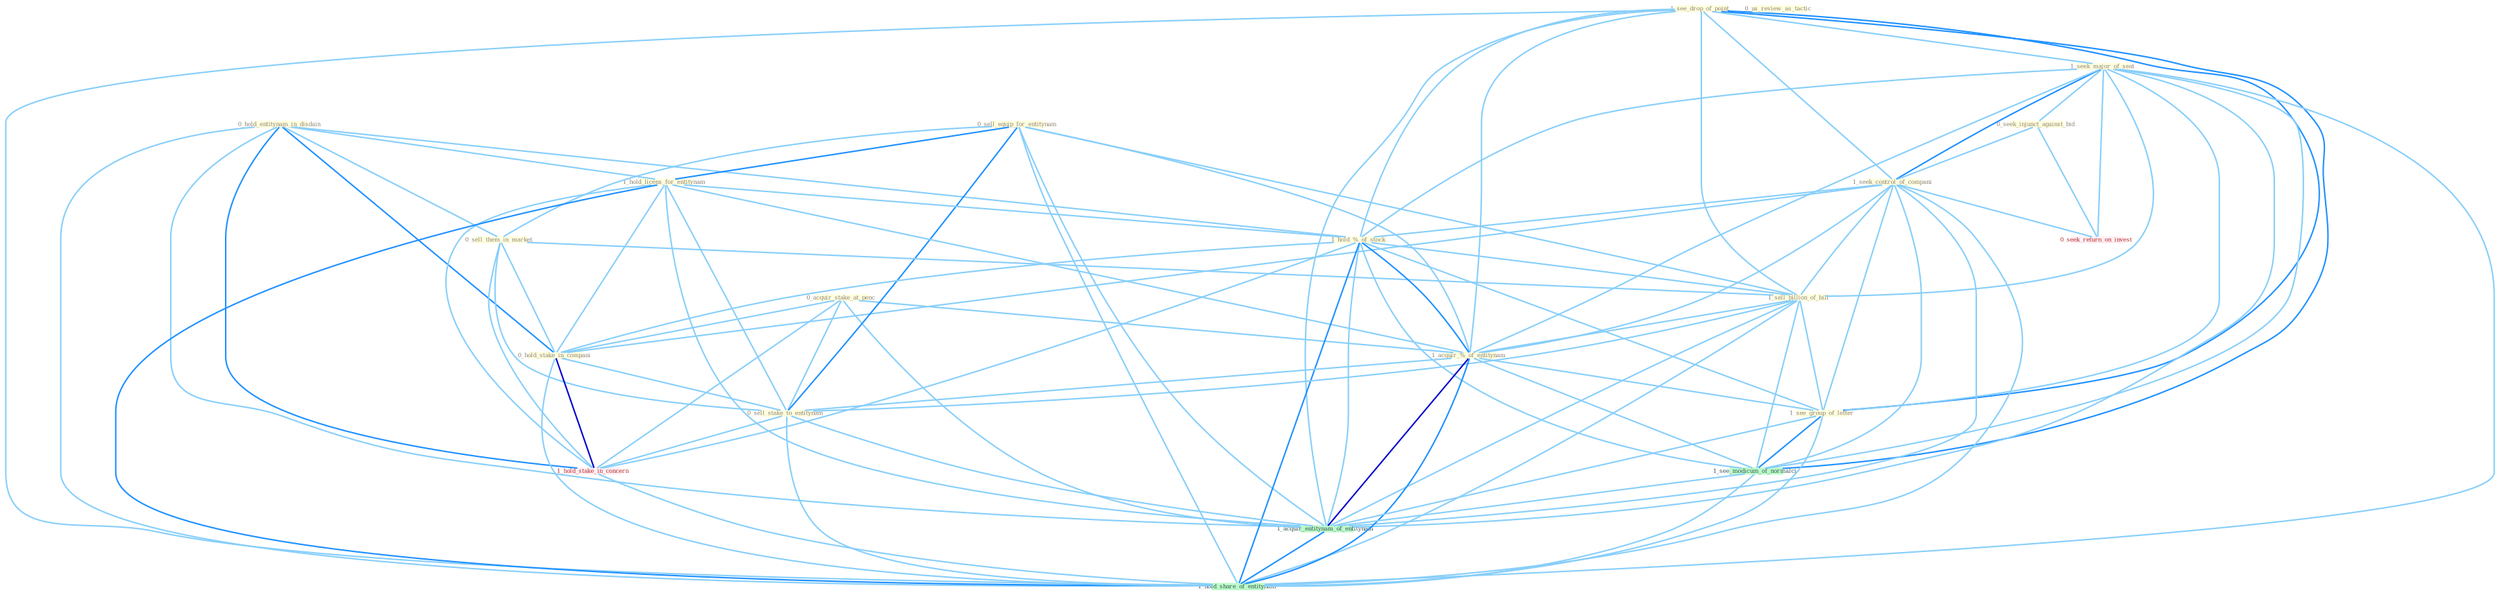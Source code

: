 Graph G{ 
    node
    [shape=polygon,style=filled,width=.5,height=.06,color="#BDFCC9",fixedsize=true,fontsize=4,
    fontcolor="#2f4f4f"];
    {node
    [color="#ffffe0", fontcolor="#8b7d6b"] "0_hold_entitynam_in_disdain " "1_see_drop_of_point " "1_seek_major_of_seat " "0_seek_injunct_against_bid " "1_seek_control_of_compani " "0_acquir_stake_at_penc " "0_sell_equip_for_entitynam " "1_hold_licens_for_entitynam " "0_sell_them_in_market " "0_us_review_as_tactic " "1_hold_%_of_stock " "1_sell_billion_of_bill " "0_hold_stake_in_compani " "1_acquir_%_of_entitynam " "0_sell_stake_to_entitynam " "1_see_group_of_letter "}
{node [color="#fff0f5", fontcolor="#b22222"] "1_hold_stake_in_concern " "0_seek_return_on_invest "}
edge [color="#B0E2FF"];

	"0_hold_entitynam_in_disdain " -- "1_hold_licens_for_entitynam " [w="1", color="#87cefa" ];
	"0_hold_entitynam_in_disdain " -- "0_sell_them_in_market " [w="1", color="#87cefa" ];
	"0_hold_entitynam_in_disdain " -- "1_hold_%_of_stock " [w="1", color="#87cefa" ];
	"0_hold_entitynam_in_disdain " -- "0_hold_stake_in_compani " [w="2", color="#1e90ff" , len=0.8];
	"0_hold_entitynam_in_disdain " -- "1_hold_stake_in_concern " [w="2", color="#1e90ff" , len=0.8];
	"0_hold_entitynam_in_disdain " -- "1_acquir_entitynam_of_entitynam " [w="1", color="#87cefa" ];
	"0_hold_entitynam_in_disdain " -- "1_hold_share_of_entitynam " [w="1", color="#87cefa" ];
	"1_see_drop_of_point " -- "1_seek_major_of_seat " [w="1", color="#87cefa" ];
	"1_see_drop_of_point " -- "1_seek_control_of_compani " [w="1", color="#87cefa" ];
	"1_see_drop_of_point " -- "1_hold_%_of_stock " [w="1", color="#87cefa" ];
	"1_see_drop_of_point " -- "1_sell_billion_of_bill " [w="1", color="#87cefa" ];
	"1_see_drop_of_point " -- "1_acquir_%_of_entitynam " [w="1", color="#87cefa" ];
	"1_see_drop_of_point " -- "1_see_group_of_letter " [w="2", color="#1e90ff" , len=0.8];
	"1_see_drop_of_point " -- "1_see_modicum_of_normalci " [w="2", color="#1e90ff" , len=0.8];
	"1_see_drop_of_point " -- "1_acquir_entitynam_of_entitynam " [w="1", color="#87cefa" ];
	"1_see_drop_of_point " -- "1_hold_share_of_entitynam " [w="1", color="#87cefa" ];
	"1_seek_major_of_seat " -- "0_seek_injunct_against_bid " [w="1", color="#87cefa" ];
	"1_seek_major_of_seat " -- "1_seek_control_of_compani " [w="2", color="#1e90ff" , len=0.8];
	"1_seek_major_of_seat " -- "1_hold_%_of_stock " [w="1", color="#87cefa" ];
	"1_seek_major_of_seat " -- "1_sell_billion_of_bill " [w="1", color="#87cefa" ];
	"1_seek_major_of_seat " -- "1_acquir_%_of_entitynam " [w="1", color="#87cefa" ];
	"1_seek_major_of_seat " -- "1_see_group_of_letter " [w="1", color="#87cefa" ];
	"1_seek_major_of_seat " -- "0_seek_return_on_invest " [w="1", color="#87cefa" ];
	"1_seek_major_of_seat " -- "1_see_modicum_of_normalci " [w="1", color="#87cefa" ];
	"1_seek_major_of_seat " -- "1_acquir_entitynam_of_entitynam " [w="1", color="#87cefa" ];
	"1_seek_major_of_seat " -- "1_hold_share_of_entitynam " [w="1", color="#87cefa" ];
	"0_seek_injunct_against_bid " -- "1_seek_control_of_compani " [w="1", color="#87cefa" ];
	"0_seek_injunct_against_bid " -- "0_seek_return_on_invest " [w="1", color="#87cefa" ];
	"1_seek_control_of_compani " -- "1_hold_%_of_stock " [w="1", color="#87cefa" ];
	"1_seek_control_of_compani " -- "1_sell_billion_of_bill " [w="1", color="#87cefa" ];
	"1_seek_control_of_compani " -- "0_hold_stake_in_compani " [w="1", color="#87cefa" ];
	"1_seek_control_of_compani " -- "1_acquir_%_of_entitynam " [w="1", color="#87cefa" ];
	"1_seek_control_of_compani " -- "1_see_group_of_letter " [w="1", color="#87cefa" ];
	"1_seek_control_of_compani " -- "0_seek_return_on_invest " [w="1", color="#87cefa" ];
	"1_seek_control_of_compani " -- "1_see_modicum_of_normalci " [w="1", color="#87cefa" ];
	"1_seek_control_of_compani " -- "1_acquir_entitynam_of_entitynam " [w="1", color="#87cefa" ];
	"1_seek_control_of_compani " -- "1_hold_share_of_entitynam " [w="1", color="#87cefa" ];
	"0_acquir_stake_at_penc " -- "0_hold_stake_in_compani " [w="1", color="#87cefa" ];
	"0_acquir_stake_at_penc " -- "1_acquir_%_of_entitynam " [w="1", color="#87cefa" ];
	"0_acquir_stake_at_penc " -- "0_sell_stake_to_entitynam " [w="1", color="#87cefa" ];
	"0_acquir_stake_at_penc " -- "1_hold_stake_in_concern " [w="1", color="#87cefa" ];
	"0_acquir_stake_at_penc " -- "1_acquir_entitynam_of_entitynam " [w="1", color="#87cefa" ];
	"0_sell_equip_for_entitynam " -- "1_hold_licens_for_entitynam " [w="2", color="#1e90ff" , len=0.8];
	"0_sell_equip_for_entitynam " -- "0_sell_them_in_market " [w="1", color="#87cefa" ];
	"0_sell_equip_for_entitynam " -- "1_sell_billion_of_bill " [w="1", color="#87cefa" ];
	"0_sell_equip_for_entitynam " -- "1_acquir_%_of_entitynam " [w="1", color="#87cefa" ];
	"0_sell_equip_for_entitynam " -- "0_sell_stake_to_entitynam " [w="2", color="#1e90ff" , len=0.8];
	"0_sell_equip_for_entitynam " -- "1_acquir_entitynam_of_entitynam " [w="1", color="#87cefa" ];
	"0_sell_equip_for_entitynam " -- "1_hold_share_of_entitynam " [w="1", color="#87cefa" ];
	"1_hold_licens_for_entitynam " -- "1_hold_%_of_stock " [w="1", color="#87cefa" ];
	"1_hold_licens_for_entitynam " -- "0_hold_stake_in_compani " [w="1", color="#87cefa" ];
	"1_hold_licens_for_entitynam " -- "1_acquir_%_of_entitynam " [w="1", color="#87cefa" ];
	"1_hold_licens_for_entitynam " -- "0_sell_stake_to_entitynam " [w="1", color="#87cefa" ];
	"1_hold_licens_for_entitynam " -- "1_hold_stake_in_concern " [w="1", color="#87cefa" ];
	"1_hold_licens_for_entitynam " -- "1_acquir_entitynam_of_entitynam " [w="1", color="#87cefa" ];
	"1_hold_licens_for_entitynam " -- "1_hold_share_of_entitynam " [w="2", color="#1e90ff" , len=0.8];
	"0_sell_them_in_market " -- "1_sell_billion_of_bill " [w="1", color="#87cefa" ];
	"0_sell_them_in_market " -- "0_hold_stake_in_compani " [w="1", color="#87cefa" ];
	"0_sell_them_in_market " -- "0_sell_stake_to_entitynam " [w="1", color="#87cefa" ];
	"0_sell_them_in_market " -- "1_hold_stake_in_concern " [w="1", color="#87cefa" ];
	"1_hold_%_of_stock " -- "1_sell_billion_of_bill " [w="1", color="#87cefa" ];
	"1_hold_%_of_stock " -- "0_hold_stake_in_compani " [w="1", color="#87cefa" ];
	"1_hold_%_of_stock " -- "1_acquir_%_of_entitynam " [w="2", color="#1e90ff" , len=0.8];
	"1_hold_%_of_stock " -- "1_see_group_of_letter " [w="1", color="#87cefa" ];
	"1_hold_%_of_stock " -- "1_hold_stake_in_concern " [w="1", color="#87cefa" ];
	"1_hold_%_of_stock " -- "1_see_modicum_of_normalci " [w="1", color="#87cefa" ];
	"1_hold_%_of_stock " -- "1_acquir_entitynam_of_entitynam " [w="1", color="#87cefa" ];
	"1_hold_%_of_stock " -- "1_hold_share_of_entitynam " [w="2", color="#1e90ff" , len=0.8];
	"1_sell_billion_of_bill " -- "1_acquir_%_of_entitynam " [w="1", color="#87cefa" ];
	"1_sell_billion_of_bill " -- "0_sell_stake_to_entitynam " [w="1", color="#87cefa" ];
	"1_sell_billion_of_bill " -- "1_see_group_of_letter " [w="1", color="#87cefa" ];
	"1_sell_billion_of_bill " -- "1_see_modicum_of_normalci " [w="1", color="#87cefa" ];
	"1_sell_billion_of_bill " -- "1_acquir_entitynam_of_entitynam " [w="1", color="#87cefa" ];
	"1_sell_billion_of_bill " -- "1_hold_share_of_entitynam " [w="1", color="#87cefa" ];
	"0_hold_stake_in_compani " -- "0_sell_stake_to_entitynam " [w="1", color="#87cefa" ];
	"0_hold_stake_in_compani " -- "1_hold_stake_in_concern " [w="3", color="#0000cd" , len=0.6];
	"0_hold_stake_in_compani " -- "1_hold_share_of_entitynam " [w="1", color="#87cefa" ];
	"1_acquir_%_of_entitynam " -- "0_sell_stake_to_entitynam " [w="1", color="#87cefa" ];
	"1_acquir_%_of_entitynam " -- "1_see_group_of_letter " [w="1", color="#87cefa" ];
	"1_acquir_%_of_entitynam " -- "1_see_modicum_of_normalci " [w="1", color="#87cefa" ];
	"1_acquir_%_of_entitynam " -- "1_acquir_entitynam_of_entitynam " [w="3", color="#0000cd" , len=0.6];
	"1_acquir_%_of_entitynam " -- "1_hold_share_of_entitynam " [w="2", color="#1e90ff" , len=0.8];
	"0_sell_stake_to_entitynam " -- "1_hold_stake_in_concern " [w="1", color="#87cefa" ];
	"0_sell_stake_to_entitynam " -- "1_acquir_entitynam_of_entitynam " [w="1", color="#87cefa" ];
	"0_sell_stake_to_entitynam " -- "1_hold_share_of_entitynam " [w="1", color="#87cefa" ];
	"1_see_group_of_letter " -- "1_see_modicum_of_normalci " [w="2", color="#1e90ff" , len=0.8];
	"1_see_group_of_letter " -- "1_acquir_entitynam_of_entitynam " [w="1", color="#87cefa" ];
	"1_see_group_of_letter " -- "1_hold_share_of_entitynam " [w="1", color="#87cefa" ];
	"1_hold_stake_in_concern " -- "1_hold_share_of_entitynam " [w="1", color="#87cefa" ];
	"1_see_modicum_of_normalci " -- "1_acquir_entitynam_of_entitynam " [w="1", color="#87cefa" ];
	"1_see_modicum_of_normalci " -- "1_hold_share_of_entitynam " [w="1", color="#87cefa" ];
	"1_acquir_entitynam_of_entitynam " -- "1_hold_share_of_entitynam " [w="2", color="#1e90ff" , len=0.8];
}